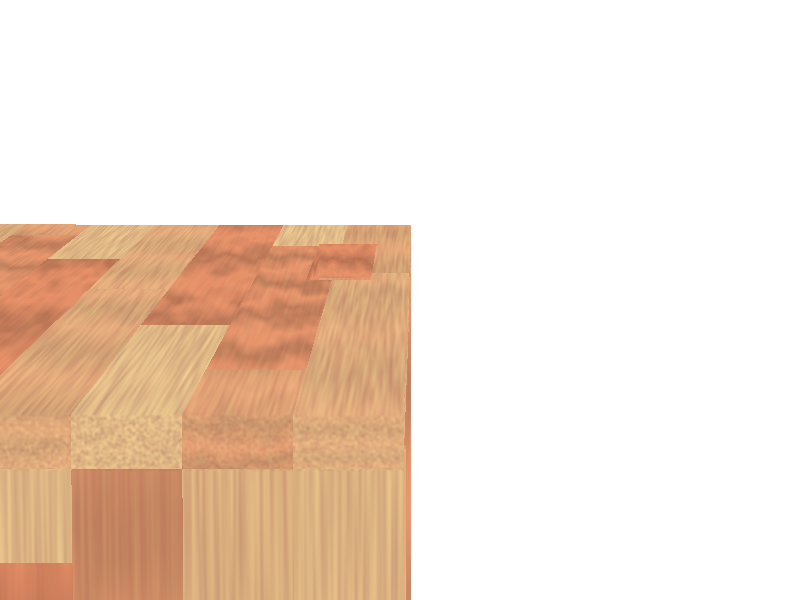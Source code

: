 //==========================================
// Classroom furniture
// -----------------------------------------
// Made for Persistence of vision 3.6
// =========================================
// Copyright 2001-2004 Gilles Tran http://www.oyonale.com
// -----------------------------------------
// This work is licensed under the Creative Commons Attribution License. 
// To view a copy of this license, visit http://creativecommons.org/licenses/by/2.0/ 
// or send a letter to Creative Commons, 559 Nathan Abbott Way, Stanford, California 94305, USA.
// You are free:
// - to copy, distribute, display, and perform the work
// - to make derivative works
// - to make commercial use of the work
// Under the following conditions:
// - Attribution. You must give the original author credit.
// - For any reuse or distribution, you must make clear to others the license terms of this work.
// - Any of these conditions can be waived if you get permission from the copyright holder.
// Your fair use and other rights are in no way affected by the above. 
// ==========================================  

#include "colors.inc"

#declare Random_1 = seed (1153);

global_settings{
    assumed_gamma 1 // change if the image is too pale

    radiosity{
        recursion_limit 1
    }
} 
      
// ----------------------------------------
// Chair
// ----------------------------------------
#declare rCh=0.025/2;
#declare rCh2=rCh+0.002;
#declare rCh3=0.01;
#declare rCh4=0.05;
#declare yCh=0.43;
#declare yCh2=0.345;
#declare zCh=0.28;
#declare xCh=0.33;
#declare zCh3=0.07;
#declare yCh1=yCh-rCh4; 
#declare yCh5=yCh-rCh*2; 
#declare yCh3=sqrt(zCh3*zCh3+yCh5*yCh5);
#declare yCh4=yCh3-rCh4;
#declare aCh=degrees(atan2(zCh3,yCh1));
#declare aCh1=2;
#declare aCh2=5;
#declare aCh3=10;
#declare C_Chair=rgb <1, 0.40297, 0.10703>;
#declare C_PChair1=rgb <0.24219, 0.5, 0.45313>*0.5;
#declare C_PChair2=rgb <0.5, 0.25781, 0.13672>*0.1;
#declare P_Chair1=pigment{
    wood
    turbulence 0.2
    lambda 3
    color_map{
        [0 C_Chair*0.5]
        [1 C_Chair]
    }
    rotate y*100 rotate x*20    scale 0.04 scale 0.01*<10,1,1>    
}                             
#declare P_Chair2=pigment{
    wood
    turbulence 0.2
    lambda 3
    color_map{
        [0 C_Chair*0.35]
        [1 C_Chair*0.5]
    }
    rotate y*100 rotate z*80 scale 0.01 scale 0.8*<1,5,1>  
}    
#declare T_WoodChair=texture{
    pigment{
        pigment_pattern{
            agate agate_turb 0.3 lambda 3 
            color_map{[0.5 White][0.5 Black]}
            rotate x*148
            scale 0.2
        }
        pigment_map{
            [0 P_Chair1]
            [1 P_Chair2]
        }
    }
    finish{ambient 0 diffuse 1}
}

#declare T_LegChair=texture{
    pigment{
        granite
        color_map{
            [0 C_PChair1]
            [0.7 C_PChair1]
            [0.8 C_PChair2]
            [1 C_PChair2]
        }
    }
    finish{ambient 0 diffuse 0.6 specular 1 roughness 1/10 reflection{0.1,0.8 metallic}}
    scale 0.1
}

#declare LegChairFront=union{
    cylinder{0,y*0.008,rCh2} // rubber
    torus{rCh,rCh2-rCh translate y*0.008}
    cylinder{0,y*yCh1,rCh} // montant Front
    difference{torus{rCh4,rCh rotate z*90} plane{y,0} plane{z,0 inverse} translate <0,yCh1,rCh4>}
    cylinder{0,z*zCh,rCh translate <0,yCh,rCh4>} // horizontal
    union{ // Back
        difference{torus{rCh4,rCh rotate z*90} plane{y,0 inverse rotate x*aCh3} plane{z,0} translate y*rCh4}
        union{
            cylinder{0,y*yCh2,rCh}
            union{
                cylinder{0,y*0.01,rCh2}
                sphere{0,rCh2 scale <1,0.004/rCh2,1> translate y*0.01}
                translate y*yCh2
            }   
            translate z*rCh4
            rotate x*aCh3
            translate y*rCh4
        }
        rotate -z*aCh2
        translate <0,yCh,rCh4+zCh>
    }
}
#declare LegChairRear=union{
    cylinder{0,y*0.008,rCh2} 
    torus{rCh,rCh2-rCh translate y*0.008}
    cylinder{0,y*yCh4,rCh} 
    difference{torus{rCh4,rCh rotate x*90} plane{y,0} plane{x,0} translate <-rCh4,yCh4,0>}
}              

#declare rChD1=xCh/2-sin(radians(aCh1))*(zCh+2*rCh4)+sin(radians(aCh2))*rCh4;
#declare rChD2=xCh/2-sin(radians(aCh1))*(zCh+2*rCh4)+sin(radians(aCh2))*(rCh4+yCh2);
#declare yChD=yCh2*cos(radians(aCh2));
#declare BackChair=difference{
    cone{0,rChD1,y*yChD,rChD2}
    cone{-y*0.001,rChD1*0.85,y*(yChD+0.001),rChD2*0.85}
    plane{z,0}
    plane{y,yCh2*0.5}
    scale <1,1,0.08/rChD2>
}       
#declare eChS=0.008;
#declare SeatChair=union{
    box{<-xCh/2,-eChS,0>,<xCh/2,0,zCh>}
    difference{cylinder{0,-eChS*y,xCh/2} plane{z,0} scale <1,1,0.05*2/xCh> translate z*zCh}
    difference{
        cylinder{-x*xCh/2,x*xCh/2,rCh4}
        cylinder{-x*1.1*xCh/2,x*1.1*xCh/2,rCh4-eChS}
        plane{z,0 inverse}
        plane{y,0 rotate x*25}
        translate -y*rCh4
    }
    texture{pigment{P_Chair1} finish{ambient 0 diffuse 1}}
} 

#declare Chair=union{
    union{
        object{LegChairFront rotate -y*aCh1 translate x*xCh/2}
        object{LegChairFront rotate -y*aCh1 translate x*xCh/2 scale <-1,1,1>}
        cylinder{-xCh*x/2,xCh*x/2,rCh3 translate -z*rCh4 rotate x*25 translate z*rCh4+y*yCh1}
        union{
            object{LegChairRear translate x*(xCh/2+rCh4)}
            object{LegChairRear translate x*(xCh/2+rCh4) scale <-1,1,1>}
            union{
                cylinder{-xCh/2*x,x*xCh/2,rCh}
                union{
                    sphere{0,1 translate y scale <1,0.5,1> scale 0.01 translate y*rCh-x*0.6*xCh/2}
                    sphere{0,1 translate y scale <1,0.5,1> scale 0.01 translate y*rCh+x*0.6*xCh/2}
                    texture{pigment{White*0.6}finish{ambient 0 diffuse 1 specular 1 roughness 0.001 reflection 0.1}}
                    rotate x*aCh
                }
                translate y*yCh3
            }
            translate -y*yCh3
            rotate -x*aCh
            translate <0,yCh3,zCh+rCh4>
        }                     
        texture{T_LegChair}
    }
    union{         
        object{BackChair
            translate z*rCh4
            rotate x*aCh3
            translate <0,yCh+rCh4,rCh4+zCh>
            texture{T_WoodChair}
        }        
        object{SeatChair
            translate <0,yCh,rCh4>
        }
    }        
}


#include "woods.inc"

#declare light_woodT = pigment { P_WoodGrain16A color_map { M_Wood7A } scale 0.1 }
#declare  dark_woodT = pigment { P_WoodGrain14A color_map { M_Wood14A } scale 0.1}
#declare board_lengthT = 0.8;
#declare board_widthT = 0.06;

// ----------------------------------------
// Tables
// ----------------------------------------
// Table 1
// ----------------------------------------
#declare C_Table=rgb <1, 0.40297, 0.10703>;
#declare C_Table2=rgb <1, 0.65297, 0.30703>;
#declare C_PTable2=rgb <0.5, 0.25781, 0.13672>*0.1;

#macro T_TableWood2()
    texture{
          pigment { gradient y triangle_wave
                pigment_map { [0.0 light_woodT ]
                              [1.0 dark_woodT ] }
                warp { repeat board_lengthT*z offset 0.37*y } 
                warp { repeat board_widthT*x offset board_lengthT*2*pi*z } 
                rotate y*90
                translate x*rand(Random_1)*7
                }
    }            
#end
#declare T_TableCorner1=texture{
    pigment{C_Table*0.01}
    finish{ambient 0 diffuse 1 specular 1 roughness 0.01}
}
#declare T_TableCorner2=texture{
    pigment{White*0.8}
    finish{ambient 0 diffuse 1 metallic brilliance 3 specular 1 roughness 0.01 reflection 0.2}
}
#declare T_LegTable=texture{T_LegChair}
                      
// ----------------------------------------
// Table 2
// ----------------------------------------
#macro Board(lngth, wdth, thk, edge) 
//union{
    #declare xTable=lngth;
    #declare yTable=thk;
    #declare zTable=wdth;
    #declare aTable=edge;
    #declare rTable=edge*1.01;
    #declare eTable=thk;
    #declare xTable2=xTable-2*rTable;
    #declare zTable2=zTable-2*rTable;
    /*#declare rPTable=0.0016;
    #declare aPTable=0.009;
    #declare rPTable2=0.007;
    #declare yPTable=yTable-eTable-rPTable-aPTable;
    #declare xPTable=xTable-2*rPTable2-2*aPTable;
    #declare zPTable=zTable-2*rPTable2;*/
    union{ // top
        box{<0,eTable*0.5,0>,<xTable2,eTable,zTable2> translate <rTable,0,rTable>} // centre dessus
        box{<0,0,0>,<xTable2,eTable*0.5,zTable2> translate <rTable,0,rTable>} //texture{pigment{C_Table*0.1} finish{ambient 0 diffuse 1}}} // centre dessous
        #declare TableBord=union{ // side
            box{<0,aTable,0>,<aTable,eTable-aTable,1>}
            box{0,<rTable-aTable,eTable,1> translate x*aTable}
            cylinder{0,z,aTable translate <aTable,eTable-aTable,0>}
            cylinder{0,z,aTable translate <aTable,aTable,0>}
        }
        #declare TableCorner=difference{ // Corner
            union{
                cylinder{y*aTable,y*(eTable-aTable),rTable}
                cylinder{0,y*aTable,rTable-aTable translate y*(eTable-aTable)}
                cylinder{0,y*aTable,rTable-aTable}
                torus{rTable-aTable,aTable translate y*(eTable-aTable)}
                torus{rTable-aTable,aTable translate y*aTable}
            }
            plane{x,0 inverse}
            plane{z,0 inverse}
        }
        
        union{
            object{TableBord scale <1,1,zTable2>}
            object{TableBord scale <-1,1,zTable2> translate x*(xTable2+2*rTable)}
            translate z*rTable
        }

        union{
            object{TableBord rotate y*90 scale <xTable2,1,-1>}
            object{TableBord rotate y*90 scale <xTable2,1,1> translate z*(zTable2+2*rTable)}
            translate x*rTable
        }
        
        object{TableCorner translate <rTable,0,rTable>}
        object{TableCorner scale <-1,1,1> translate <rTable+xTable2,0,rTable>}
        object{TableCorner scale <1,1,-1> translate <rTable,0,zTable2+rTable>}
        object{TableCorner scale <-1,1,-1> translate <rTable+xTable2,0,zTable2+rTable>}
        translate y*(yTable-eTable)
        T_TableWood2()
    }

//}  
#end


// ----------------------------------------
// Scene
// ----------------------------------------
camera
{
//  location  <-16.0, 2.2, -12>
  location  <0,1,0>
  direction 5*z
  right     4/3*x
  look_at   <-0.02, 0.7, 2.7>
}
background{White*0.5}
light_source{x*100 color White
    area_light 15*x,15*z, 10,10 jitter adaptive 1 orient
    rotate z*45
    rotate y*150
}

#declare light_woodF = pigment { P_WoodGrain16A color_map { M_Wood7A } scale 0.1 }
#declare  dark_woodF = pigment { P_WoodGrain14A color_map { M_Wood8A } scale 0.1}
#declare board_lengthF = 0.35;
#declare board_widthF = 0.075;

#declare light_Wallpaper = pigment { P_WoodGrain16A color <1,1,1> scale 10 }


plane{y,0 
          pigment { gradient y sine_wave
                pigment_map { [0.2 light_woodF ]
                              [1.0 dark_woodF ] }
                warp { repeat board_lengthF*z offset 0.37*y } 
                warp { repeat board_widthF*x offset board_lengthF*3/2*z } 
                rotate y*45
                }
}
plane{x,0
          pigment { gradient y sine_wave
                pigment_map { [1 light_Wallpaper ] }
                }
}
plane{z,3
          pigment { gradient y sine_wave
                pigment_map { [1 light_Wallpaper ] }
                }
}
object{Chair rotate -y*45 translate x*-1.4+z*0.0}

#declare m_width=1.2;
#declare m_tot_depth=0.5;
#declare m_joint=0.002;  // fugen

#declare m_sides_thickness=0.02;  // dicke seitenwaende
#declare m_front_thickness=0.02;  // dicke der frontplatten
#declare m_back_dist=0.01;  // rueckseite: wieviel nimmt sie vom innenraum weg?

#declare m_desk_height=0.76;  // hoehe der Oberflaeche der Ausziehschublade
#declare m_desk_thickness=0.02; // dicke der schreibschublade
#declare m_desk_fittings=0.01;  // beschlaege
#declare m_desk_dist=0.005;  // abstand oben
#declare m_desk_frontheight=0.024; // hoehe schubladenfront
#declare m_desk_boardwidth=m_width-2*(m_sides_thickness+m_desk_fittings);
#declare m_desk_boarddepth=m_tot_depth-m_front_thickness-m_back_dist-0.1;  // platte ist verkuerzt wg. kabelschacht

#declare m_wall_dist=0.01;

//left
object{
    difference {
        Board(0.73,0.4795,0.02,0.002) 
        object {box{<0,-0.5,0>,<0.17,0.5,0.025>} T_TableWood2() translate <-0.1,-0.1,0.455>}
    } rotate z*90 rotate y*90 translate x*-0.4895+y*0.0+z*2.78}
//right
object{
    difference {
        Board(0.73,0.4795,0.02,0.002) 
        object {box{<0,-0.5,0>,<0.17,0.5,0.025>} T_TableWood2() translate <-0.1,-0.0,0.455>}
    } rotate z*90 rotate y*90 translate x*-0.4895+y*0.0+z*1.6
}
//top
object{
    difference {
        Board(1.2,0.4795,0.03,0.002) 
        object{box{<0,-0.5,0>,<0.3,0.5,0.05>} T_TableWood2() translate <0.2,-0.1,0.4>}
    }
    rotate z*0 rotate y*90 translate x*-0.4895+y*0.73+z*(2.8)}
//rueckwand
object{
    difference {
        Board(0.882,0.636,0.003,0.001) 
        object{box{<0,-0.5,0>,<0.12,0.5,0.12>} T_TableWood2() translate <0.05,-0.0,0.1>}
        object{box{<0,-0.5,0>,<0.05,0.5,0.05>} T_TableWood2() translate <0.0,-0.0,0.0>}
    }
    rotate z*0 rotate y*90 rotate z*90 translate x*-0.02+y*0.094+z*2.78
}

//footstopper
object{Board(1.2,0.094,0.02,0.002) rotate x*90 rotate z*0 rotate y*90 translate x*-0.51+y*0.094+z*2.8}
//fussboden
object{Board(1.16,0.4795,0.024,0.002) rotate z*0 rotate y*90 translate x*-0.4895+y*(0.094-0.024)+z*2.78}
//schreibschublade
object{Board(1.12,0.4095,0.024,0.0002) rotate z*0 rotate y*90 translate x*(-0.4895-0.10)+y*(0.73-0.029)+z*2.76}
object{Board(1.2,0.028,0.02,0.002) rotate x*90 rotate z*0 rotate y*90 translate x*(-0.51-0.10)+y*(0.73-0.005)+z*2.8}
// tuer links

//innenwand rechts
object{Board(0.695,0.4795,0.02,0.001) rotate z*90 rotate y*90 translate x*-0.4895+y*0.0+z*1.88}
//innendeckel
object{Board(0.26,0.4095,0.024,0.001) rotate z*0 rotate y*90 translate x*(-0.4895-0*0.5095)+y*(0.73-0.06)+z*1.88}

//schubladen
object{Board(0.289,0.281,0.02,0.002) rotate x*90 rotate z*0 rotate y*90 translate x*-0.51+y*0.378+z*1.889}
object{Board(0.289,0.155,0.02,0.002) rotate x*90 rotate z*0 rotate y*90 translate x*-0.51+y*0.536+z*1.889}
object{Board(0.289,0.155,0.02,0.002) rotate x*90 rotate z*0 rotate y*90 translate x*-0.51+y*0.694+z*1.889}

//tueren
object{Board(0.451,0.596,0.02,0.002) rotate x*90 rotate z*0 rotate y*90 translate x*-0.51+y*0.693+z*2.80}
object{Board(0.451,0.596,0.02,0.002) rotate x*90 rotate z*0 rotate y*90 translate x*-0.51+y*0.693+z*2.343}
